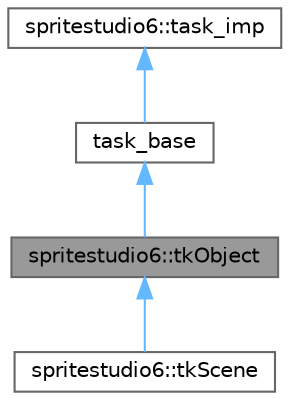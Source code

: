 digraph "spritestudio6::tkObject"
{
 // LATEX_PDF_SIZE
  bgcolor="transparent";
  edge [fontname=Helvetica,fontsize=10,labelfontname=Helvetica,labelfontsize=10];
  node [fontname=Helvetica,fontsize=10,shape=box,height=0.2,width=0.4];
  Node1 [id="Node000001",label="spritestudio6::tkObject",height=0.2,width=0.4,color="gray40", fillcolor="grey60", style="filled", fontcolor="black",tooltip=" "];
  Node2 -> Node1 [id="edge1_Node000001_Node000002",dir="back",color="steelblue1",style="solid",tooltip=" "];
  Node2 [id="Node000002",label="task_base",height=0.2,width=0.4,color="gray40", fillcolor="white", style="filled",URL="$classspritestudio6_1_1treeitem.html",tooltip=" "];
  Node3 -> Node2 [id="edge2_Node000002_Node000003",dir="back",color="steelblue1",style="solid",tooltip=" "];
  Node3 [id="Node000003",label="spritestudio6::task_imp",height=0.2,width=0.4,color="gray40", fillcolor="white", style="filled",URL="$classspritestudio6_1_1task__imp.html",tooltip=" "];
  Node1 -> Node4 [id="edge3_Node000001_Node000004",dir="back",color="steelblue1",style="solid",tooltip=" "];
  Node4 [id="Node000004",label="spritestudio6::tkScene",height=0.2,width=0.4,color="gray40", fillcolor="white", style="filled",URL="$classspritestudio6_1_1tk_scene.html",tooltip=" "];
}
